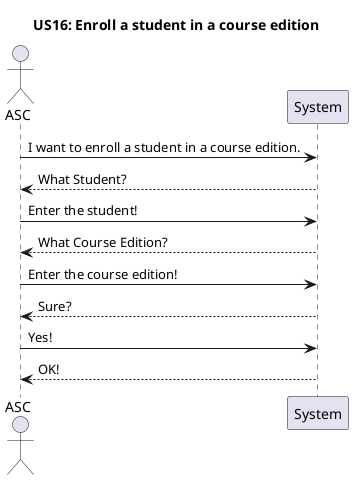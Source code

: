@startuml
title US16: Enroll a student in a course edition
actor ASC
ASC -> System: I want to enroll a student in a course edition.
System --> ASC: What Student?
ASC -> System: Enter the student!
System --> ASC: What Course Edition?
ASC -> System: Enter the course edition!
System --> ASC: Sure?
ASC -> System: Yes!
System --> ASC: OK!


@enduml